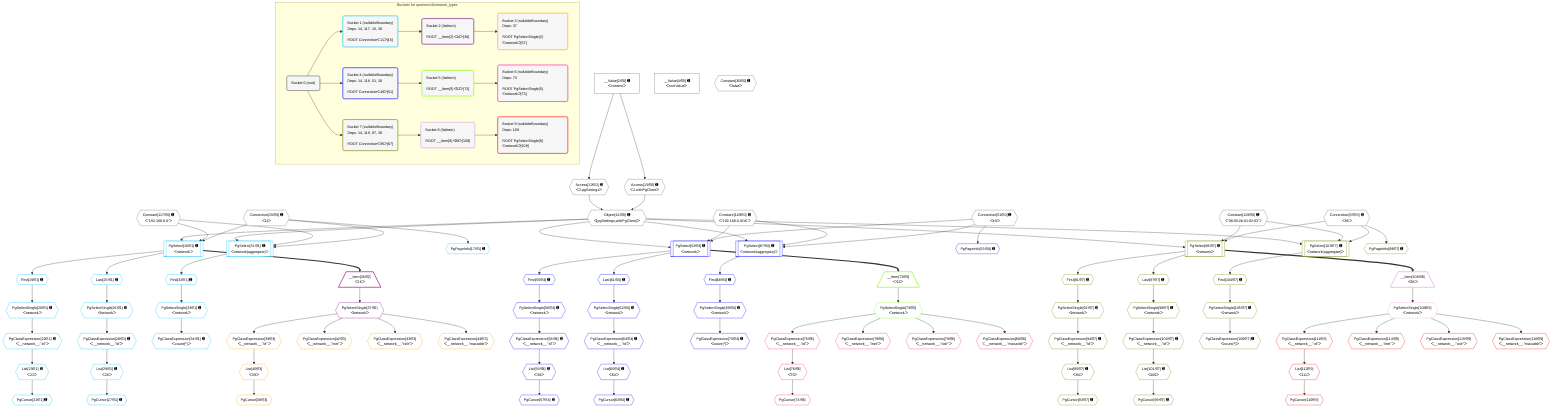%%{init: {'themeVariables': { 'fontSize': '12px'}}}%%
graph TD
    classDef path fill:#eee,stroke:#000,color:#000
    classDef plan fill:#fff,stroke-width:1px,color:#000
    classDef itemplan fill:#fff,stroke-width:2px,color:#000
    classDef unbatchedplan fill:#dff,stroke-width:1px,color:#000
    classDef sideeffectplan fill:#fcc,stroke-width:2px,color:#000
    classDef bucket fill:#f6f6f6,color:#000,stroke-width:2px,text-align:left


    %% plan dependencies
    Object14{{"Object[14∈0] ➊<br />ᐸ{pgSettings,withPgClient}ᐳ"}}:::plan
    Access12{{"Access[12∈0] ➊<br />ᐸ2.pgSettingsᐳ"}}:::plan
    Access13{{"Access[13∈0] ➊<br />ᐸ2.withPgClientᐳ"}}:::plan
    Access12 & Access13 --> Object14
    __Value2["__Value[2∈0] ➊<br />ᐸcontextᐳ"]:::plan
    __Value2 --> Access12
    __Value2 --> Access13
    __Value4["__Value[4∈0] ➊<br />ᐸrootValueᐳ"]:::plan
    Connection15{{"Connection[15∈0] ➊<br />ᐸ11ᐳ"}}:::plan
    Constant30{{"Constant[30∈0] ➊<br />ᐸfalseᐳ"}}:::plan
    Connection51{{"Connection[51∈0] ➊<br />ᐸ49ᐳ"}}:::plan
    Connection87{{"Connection[87∈0] ➊<br />ᐸ85ᐳ"}}:::plan
    Constant117{{"Constant[117∈0] ➊<br />ᐸ'192.168.0.0'ᐳ"}}:::plan
    Constant118{{"Constant[118∈0] ➊<br />ᐸ'192.168.0.0/16'ᐳ"}}:::plan
    Constant119{{"Constant[119∈0] ➊<br />ᐸ'08:00:2b:01:02:03'ᐳ"}}:::plan
    PgSelect16[["PgSelect[16∈1] ➊<br />ᐸnetworkᐳ"]]:::plan
    Object14 & Constant117 & Connection15 --> PgSelect16
    PgSelect31[["PgSelect[31∈1] ➊<br />ᐸnetwork(aggregate)ᐳ"]]:::plan
    Object14 & Constant117 & Connection15 --> PgSelect31
    PgPageInfo17{{"PgPageInfo[17∈1] ➊"}}:::plan
    Connection15 --> PgPageInfo17
    First19{{"First[19∈1] ➊"}}:::plan
    PgSelect16 --> First19
    PgSelectSingle20{{"PgSelectSingle[20∈1] ➊<br />ᐸnetworkᐳ"}}:::plan
    First19 --> PgSelectSingle20
    PgCursor21{{"PgCursor[21∈1] ➊"}}:::plan
    List23{{"List[23∈1] ➊<br />ᐸ22ᐳ"}}:::plan
    List23 --> PgCursor21
    PgClassExpression22{{"PgClassExpression[22∈1] ➊<br />ᐸ__network__.”id”ᐳ"}}:::plan
    PgSelectSingle20 --> PgClassExpression22
    PgClassExpression22 --> List23
    Last25{{"Last[25∈1] ➊"}}:::plan
    PgSelect16 --> Last25
    PgSelectSingle26{{"PgSelectSingle[26∈1] ➊<br />ᐸnetworkᐳ"}}:::plan
    Last25 --> PgSelectSingle26
    PgCursor27{{"PgCursor[27∈1] ➊"}}:::plan
    List29{{"List[29∈1] ➊<br />ᐸ28ᐳ"}}:::plan
    List29 --> PgCursor27
    PgClassExpression28{{"PgClassExpression[28∈1] ➊<br />ᐸ__network__.”id”ᐳ"}}:::plan
    PgSelectSingle26 --> PgClassExpression28
    PgClassExpression28 --> List29
    First32{{"First[32∈1] ➊"}}:::plan
    PgSelect31 --> First32
    PgSelectSingle33{{"PgSelectSingle[33∈1] ➊<br />ᐸnetworkᐳ"}}:::plan
    First32 --> PgSelectSingle33
    PgClassExpression34{{"PgClassExpression[34∈1] ➊<br />ᐸcount(*)ᐳ"}}:::plan
    PgSelectSingle33 --> PgClassExpression34
    __Item36[/"__Item[36∈2]<br />ᐸ16ᐳ"\]:::itemplan
    PgSelect16 ==> __Item36
    PgSelectSingle37{{"PgSelectSingle[37∈2]<br />ᐸnetworkᐳ"}}:::plan
    __Item36 --> PgSelectSingle37
    PgCursor38{{"PgCursor[38∈3]"}}:::plan
    List40{{"List[40∈3]<br />ᐸ39ᐳ"}}:::plan
    List40 --> PgCursor38
    PgClassExpression39{{"PgClassExpression[39∈3]<br />ᐸ__network__.”id”ᐳ"}}:::plan
    PgSelectSingle37 --> PgClassExpression39
    PgClassExpression39 --> List40
    PgClassExpression42{{"PgClassExpression[42∈3]<br />ᐸ__network__.”inet”ᐳ"}}:::plan
    PgSelectSingle37 --> PgClassExpression42
    PgClassExpression43{{"PgClassExpression[43∈3]<br />ᐸ__network__.”cidr”ᐳ"}}:::plan
    PgSelectSingle37 --> PgClassExpression43
    PgClassExpression44{{"PgClassExpression[44∈3]<br />ᐸ__network__.”macaddr”ᐳ"}}:::plan
    PgSelectSingle37 --> PgClassExpression44
    PgSelect52[["PgSelect[52∈4] ➊<br />ᐸnetworkᐳ"]]:::plan
    Object14 & Constant118 & Connection51 --> PgSelect52
    PgSelect67[["PgSelect[67∈4] ➊<br />ᐸnetwork(aggregate)ᐳ"]]:::plan
    Object14 & Constant118 & Connection51 --> PgSelect67
    PgPageInfo53{{"PgPageInfo[53∈4] ➊"}}:::plan
    Connection51 --> PgPageInfo53
    First55{{"First[55∈4] ➊"}}:::plan
    PgSelect52 --> First55
    PgSelectSingle56{{"PgSelectSingle[56∈4] ➊<br />ᐸnetworkᐳ"}}:::plan
    First55 --> PgSelectSingle56
    PgCursor57{{"PgCursor[57∈4] ➊"}}:::plan
    List59{{"List[59∈4] ➊<br />ᐸ58ᐳ"}}:::plan
    List59 --> PgCursor57
    PgClassExpression58{{"PgClassExpression[58∈4] ➊<br />ᐸ__network__.”id”ᐳ"}}:::plan
    PgSelectSingle56 --> PgClassExpression58
    PgClassExpression58 --> List59
    Last61{{"Last[61∈4] ➊"}}:::plan
    PgSelect52 --> Last61
    PgSelectSingle62{{"PgSelectSingle[62∈4] ➊<br />ᐸnetworkᐳ"}}:::plan
    Last61 --> PgSelectSingle62
    PgCursor63{{"PgCursor[63∈4] ➊"}}:::plan
    List65{{"List[65∈4] ➊<br />ᐸ64ᐳ"}}:::plan
    List65 --> PgCursor63
    PgClassExpression64{{"PgClassExpression[64∈4] ➊<br />ᐸ__network__.”id”ᐳ"}}:::plan
    PgSelectSingle62 --> PgClassExpression64
    PgClassExpression64 --> List65
    First68{{"First[68∈4] ➊"}}:::plan
    PgSelect67 --> First68
    PgSelectSingle69{{"PgSelectSingle[69∈4] ➊<br />ᐸnetworkᐳ"}}:::plan
    First68 --> PgSelectSingle69
    PgClassExpression70{{"PgClassExpression[70∈4] ➊<br />ᐸcount(*)ᐳ"}}:::plan
    PgSelectSingle69 --> PgClassExpression70
    __Item72[/"__Item[72∈5]<br />ᐸ52ᐳ"\]:::itemplan
    PgSelect52 ==> __Item72
    PgSelectSingle73{{"PgSelectSingle[73∈5]<br />ᐸnetworkᐳ"}}:::plan
    __Item72 --> PgSelectSingle73
    PgCursor74{{"PgCursor[74∈6]"}}:::plan
    List76{{"List[76∈6]<br />ᐸ75ᐳ"}}:::plan
    List76 --> PgCursor74
    PgClassExpression75{{"PgClassExpression[75∈6]<br />ᐸ__network__.”id”ᐳ"}}:::plan
    PgSelectSingle73 --> PgClassExpression75
    PgClassExpression75 --> List76
    PgClassExpression78{{"PgClassExpression[78∈6]<br />ᐸ__network__.”inet”ᐳ"}}:::plan
    PgSelectSingle73 --> PgClassExpression78
    PgClassExpression79{{"PgClassExpression[79∈6]<br />ᐸ__network__.”cidr”ᐳ"}}:::plan
    PgSelectSingle73 --> PgClassExpression79
    PgClassExpression80{{"PgClassExpression[80∈6]<br />ᐸ__network__.”macaddr”ᐳ"}}:::plan
    PgSelectSingle73 --> PgClassExpression80
    PgSelect88[["PgSelect[88∈7] ➊<br />ᐸnetworkᐳ"]]:::plan
    Object14 & Constant119 & Connection87 --> PgSelect88
    PgSelect103[["PgSelect[103∈7] ➊<br />ᐸnetwork(aggregate)ᐳ"]]:::plan
    Object14 & Constant119 & Connection87 --> PgSelect103
    PgPageInfo89{{"PgPageInfo[89∈7] ➊"}}:::plan
    Connection87 --> PgPageInfo89
    First91{{"First[91∈7] ➊"}}:::plan
    PgSelect88 --> First91
    PgSelectSingle92{{"PgSelectSingle[92∈7] ➊<br />ᐸnetworkᐳ"}}:::plan
    First91 --> PgSelectSingle92
    PgCursor93{{"PgCursor[93∈7] ➊"}}:::plan
    List95{{"List[95∈7] ➊<br />ᐸ94ᐳ"}}:::plan
    List95 --> PgCursor93
    PgClassExpression94{{"PgClassExpression[94∈7] ➊<br />ᐸ__network__.”id”ᐳ"}}:::plan
    PgSelectSingle92 --> PgClassExpression94
    PgClassExpression94 --> List95
    Last97{{"Last[97∈7] ➊"}}:::plan
    PgSelect88 --> Last97
    PgSelectSingle98{{"PgSelectSingle[98∈7] ➊<br />ᐸnetworkᐳ"}}:::plan
    Last97 --> PgSelectSingle98
    PgCursor99{{"PgCursor[99∈7] ➊"}}:::plan
    List101{{"List[101∈7] ➊<br />ᐸ100ᐳ"}}:::plan
    List101 --> PgCursor99
    PgClassExpression100{{"PgClassExpression[100∈7] ➊<br />ᐸ__network__.”id”ᐳ"}}:::plan
    PgSelectSingle98 --> PgClassExpression100
    PgClassExpression100 --> List101
    First104{{"First[104∈7] ➊"}}:::plan
    PgSelect103 --> First104
    PgSelectSingle105{{"PgSelectSingle[105∈7] ➊<br />ᐸnetworkᐳ"}}:::plan
    First104 --> PgSelectSingle105
    PgClassExpression106{{"PgClassExpression[106∈7] ➊<br />ᐸcount(*)ᐳ"}}:::plan
    PgSelectSingle105 --> PgClassExpression106
    __Item108[/"__Item[108∈8]<br />ᐸ88ᐳ"\]:::itemplan
    PgSelect88 ==> __Item108
    PgSelectSingle109{{"PgSelectSingle[109∈8]<br />ᐸnetworkᐳ"}}:::plan
    __Item108 --> PgSelectSingle109
    PgCursor110{{"PgCursor[110∈9]"}}:::plan
    List112{{"List[112∈9]<br />ᐸ111ᐳ"}}:::plan
    List112 --> PgCursor110
    PgClassExpression111{{"PgClassExpression[111∈9]<br />ᐸ__network__.”id”ᐳ"}}:::plan
    PgSelectSingle109 --> PgClassExpression111
    PgClassExpression111 --> List112
    PgClassExpression114{{"PgClassExpression[114∈9]<br />ᐸ__network__.”inet”ᐳ"}}:::plan
    PgSelectSingle109 --> PgClassExpression114
    PgClassExpression115{{"PgClassExpression[115∈9]<br />ᐸ__network__.”cidr”ᐳ"}}:::plan
    PgSelectSingle109 --> PgClassExpression115
    PgClassExpression116{{"PgClassExpression[116∈9]<br />ᐸ__network__.”macaddr”ᐳ"}}:::plan
    PgSelectSingle109 --> PgClassExpression116

    %% define steps

    subgraph "Buckets for queries/v4/network_types"
    Bucket0("Bucket 0 (root)"):::bucket
    classDef bucket0 stroke:#696969
    class Bucket0,__Value2,__Value4,Access12,Access13,Object14,Connection15,Constant30,Connection51,Connection87,Constant117,Constant118,Constant119 bucket0
    Bucket1("Bucket 1 (nullableBoundary)<br />Deps: 14, 117, 15, 30<br /><br />ROOT Connectionᐸ11ᐳ[15]"):::bucket
    classDef bucket1 stroke:#00bfff
    class Bucket1,PgSelect16,PgPageInfo17,First19,PgSelectSingle20,PgCursor21,PgClassExpression22,List23,Last25,PgSelectSingle26,PgCursor27,PgClassExpression28,List29,PgSelect31,First32,PgSelectSingle33,PgClassExpression34 bucket1
    Bucket2("Bucket 2 (listItem)<br /><br />ROOT __Item{2}ᐸ16ᐳ[36]"):::bucket
    classDef bucket2 stroke:#7f007f
    class Bucket2,__Item36,PgSelectSingle37 bucket2
    Bucket3("Bucket 3 (nullableBoundary)<br />Deps: 37<br /><br />ROOT PgSelectSingle{2}ᐸnetworkᐳ[37]"):::bucket
    classDef bucket3 stroke:#ffa500
    class Bucket3,PgCursor38,PgClassExpression39,List40,PgClassExpression42,PgClassExpression43,PgClassExpression44 bucket3
    Bucket4("Bucket 4 (nullableBoundary)<br />Deps: 14, 118, 51, 30<br /><br />ROOT Connectionᐸ49ᐳ[51]"):::bucket
    classDef bucket4 stroke:#0000ff
    class Bucket4,PgSelect52,PgPageInfo53,First55,PgSelectSingle56,PgCursor57,PgClassExpression58,List59,Last61,PgSelectSingle62,PgCursor63,PgClassExpression64,List65,PgSelect67,First68,PgSelectSingle69,PgClassExpression70 bucket4
    Bucket5("Bucket 5 (listItem)<br /><br />ROOT __Item{5}ᐸ52ᐳ[72]"):::bucket
    classDef bucket5 stroke:#7fff00
    class Bucket5,__Item72,PgSelectSingle73 bucket5
    Bucket6("Bucket 6 (nullableBoundary)<br />Deps: 73<br /><br />ROOT PgSelectSingle{5}ᐸnetworkᐳ[73]"):::bucket
    classDef bucket6 stroke:#ff1493
    class Bucket6,PgCursor74,PgClassExpression75,List76,PgClassExpression78,PgClassExpression79,PgClassExpression80 bucket6
    Bucket7("Bucket 7 (nullableBoundary)<br />Deps: 14, 119, 87, 30<br /><br />ROOT Connectionᐸ85ᐳ[87]"):::bucket
    classDef bucket7 stroke:#808000
    class Bucket7,PgSelect88,PgPageInfo89,First91,PgSelectSingle92,PgCursor93,PgClassExpression94,List95,Last97,PgSelectSingle98,PgCursor99,PgClassExpression100,List101,PgSelect103,First104,PgSelectSingle105,PgClassExpression106 bucket7
    Bucket8("Bucket 8 (listItem)<br /><br />ROOT __Item{8}ᐸ88ᐳ[108]"):::bucket
    classDef bucket8 stroke:#dda0dd
    class Bucket8,__Item108,PgSelectSingle109 bucket8
    Bucket9("Bucket 9 (nullableBoundary)<br />Deps: 109<br /><br />ROOT PgSelectSingle{8}ᐸnetworkᐳ[109]"):::bucket
    classDef bucket9 stroke:#ff0000
    class Bucket9,PgCursor110,PgClassExpression111,List112,PgClassExpression114,PgClassExpression115,PgClassExpression116 bucket9
    Bucket0 --> Bucket1 & Bucket4 & Bucket7
    Bucket1 --> Bucket2
    Bucket2 --> Bucket3
    Bucket4 --> Bucket5
    Bucket5 --> Bucket6
    Bucket7 --> Bucket8
    Bucket8 --> Bucket9
    end